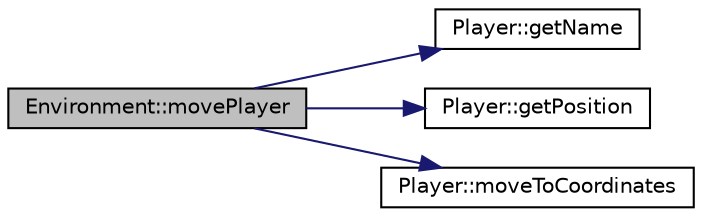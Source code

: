 digraph "Environment::movePlayer"
{
 // LATEX_PDF_SIZE
  edge [fontname="Helvetica",fontsize="10",labelfontname="Helvetica",labelfontsize="10"];
  node [fontname="Helvetica",fontsize="10",shape=record];
  rankdir="LR";
  Node1 [label="Environment::movePlayer",height=0.2,width=0.4,color="black", fillcolor="grey75", style="filled", fontcolor="black",tooltip=" "];
  Node1 -> Node2 [color="midnightblue",fontsize="10",style="solid",fontname="Helvetica"];
  Node2 [label="Player::getName",height=0.2,width=0.4,color="black", fillcolor="white", style="filled",URL="$class_player.html#af9a6045fa96f736664c4eab4caa5e8e5",tooltip=" "];
  Node1 -> Node3 [color="midnightblue",fontsize="10",style="solid",fontname="Helvetica"];
  Node3 [label="Player::getPosition",height=0.2,width=0.4,color="black", fillcolor="white", style="filled",URL="$class_player.html#ad3df5733204d1ef02c311d64b9a885f6",tooltip=" "];
  Node1 -> Node4 [color="midnightblue",fontsize="10",style="solid",fontname="Helvetica"];
  Node4 [label="Player::moveToCoordinates",height=0.2,width=0.4,color="black", fillcolor="white", style="filled",URL="$class_player.html#a5b9dc680dbccb85f547ca661f4186684",tooltip=" "];
}
